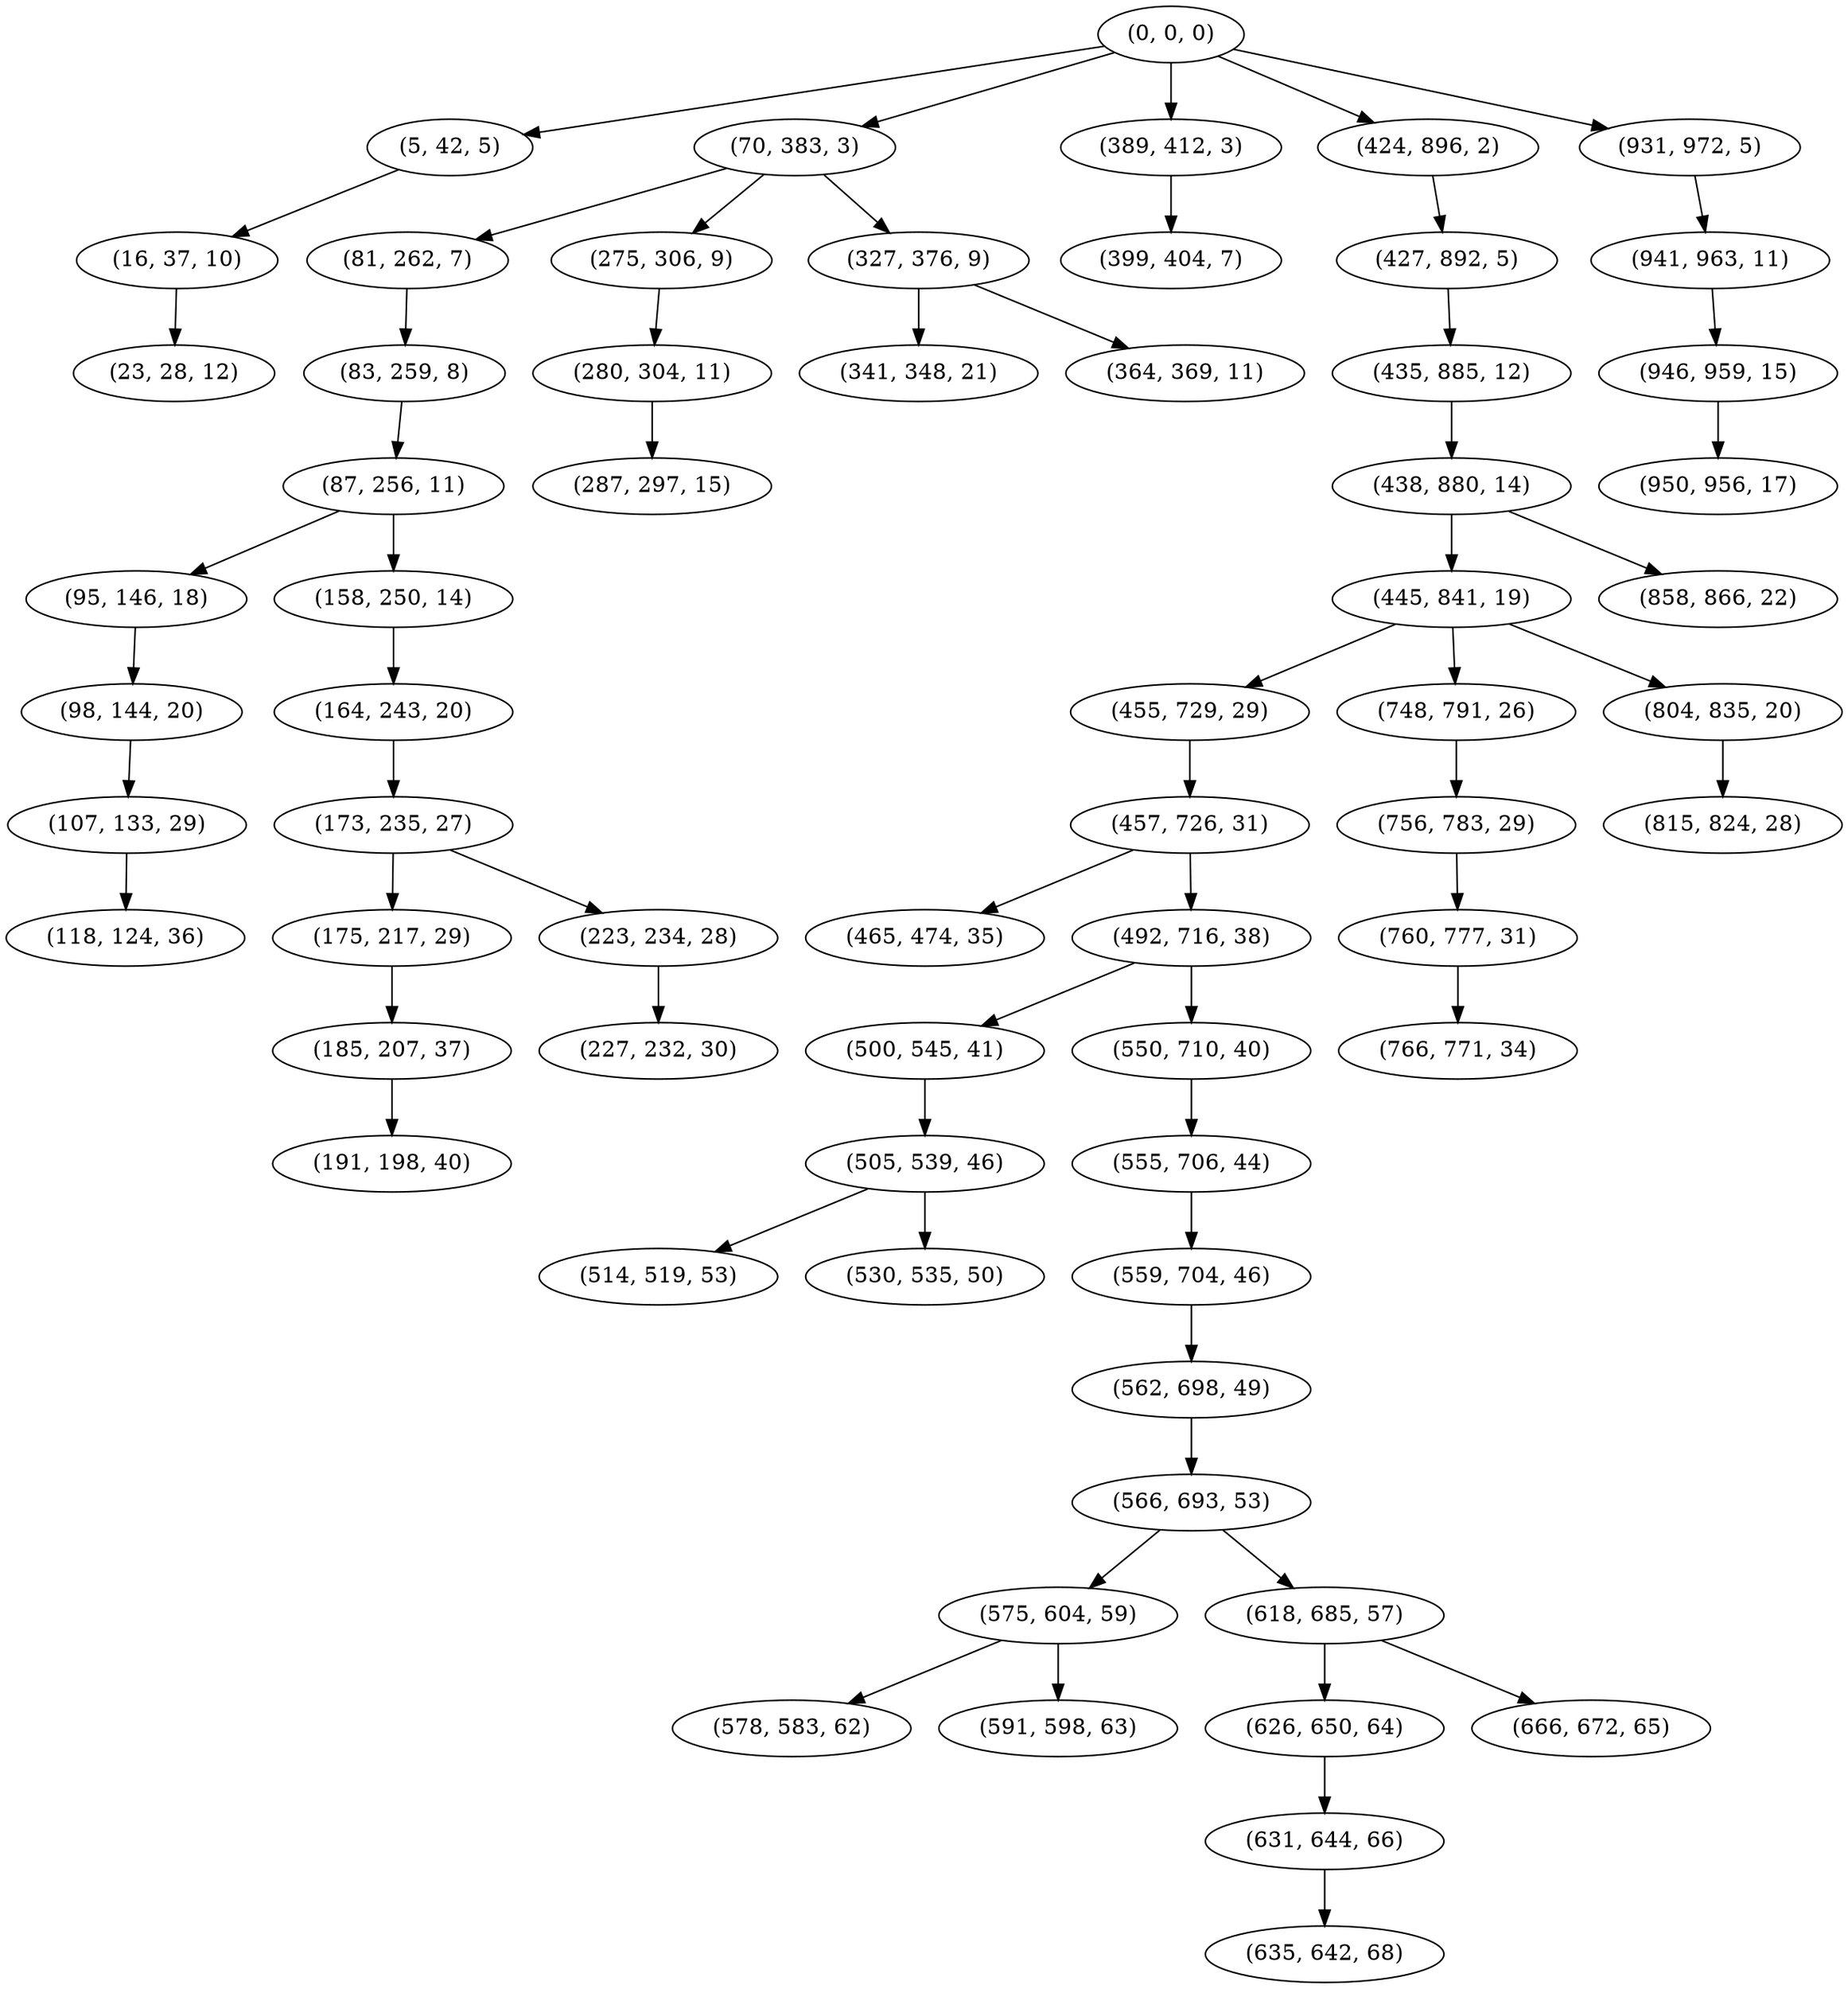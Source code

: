 digraph tree {
    "(0, 0, 0)";
    "(5, 42, 5)";
    "(16, 37, 10)";
    "(23, 28, 12)";
    "(70, 383, 3)";
    "(81, 262, 7)";
    "(83, 259, 8)";
    "(87, 256, 11)";
    "(95, 146, 18)";
    "(98, 144, 20)";
    "(107, 133, 29)";
    "(118, 124, 36)";
    "(158, 250, 14)";
    "(164, 243, 20)";
    "(173, 235, 27)";
    "(175, 217, 29)";
    "(185, 207, 37)";
    "(191, 198, 40)";
    "(223, 234, 28)";
    "(227, 232, 30)";
    "(275, 306, 9)";
    "(280, 304, 11)";
    "(287, 297, 15)";
    "(327, 376, 9)";
    "(341, 348, 21)";
    "(364, 369, 11)";
    "(389, 412, 3)";
    "(399, 404, 7)";
    "(424, 896, 2)";
    "(427, 892, 5)";
    "(435, 885, 12)";
    "(438, 880, 14)";
    "(445, 841, 19)";
    "(455, 729, 29)";
    "(457, 726, 31)";
    "(465, 474, 35)";
    "(492, 716, 38)";
    "(500, 545, 41)";
    "(505, 539, 46)";
    "(514, 519, 53)";
    "(530, 535, 50)";
    "(550, 710, 40)";
    "(555, 706, 44)";
    "(559, 704, 46)";
    "(562, 698, 49)";
    "(566, 693, 53)";
    "(575, 604, 59)";
    "(578, 583, 62)";
    "(591, 598, 63)";
    "(618, 685, 57)";
    "(626, 650, 64)";
    "(631, 644, 66)";
    "(635, 642, 68)";
    "(666, 672, 65)";
    "(748, 791, 26)";
    "(756, 783, 29)";
    "(760, 777, 31)";
    "(766, 771, 34)";
    "(804, 835, 20)";
    "(815, 824, 28)";
    "(858, 866, 22)";
    "(931, 972, 5)";
    "(941, 963, 11)";
    "(946, 959, 15)";
    "(950, 956, 17)";
    "(0, 0, 0)" -> "(5, 42, 5)";
    "(0, 0, 0)" -> "(70, 383, 3)";
    "(0, 0, 0)" -> "(389, 412, 3)";
    "(0, 0, 0)" -> "(424, 896, 2)";
    "(0, 0, 0)" -> "(931, 972, 5)";
    "(5, 42, 5)" -> "(16, 37, 10)";
    "(16, 37, 10)" -> "(23, 28, 12)";
    "(70, 383, 3)" -> "(81, 262, 7)";
    "(70, 383, 3)" -> "(275, 306, 9)";
    "(70, 383, 3)" -> "(327, 376, 9)";
    "(81, 262, 7)" -> "(83, 259, 8)";
    "(83, 259, 8)" -> "(87, 256, 11)";
    "(87, 256, 11)" -> "(95, 146, 18)";
    "(87, 256, 11)" -> "(158, 250, 14)";
    "(95, 146, 18)" -> "(98, 144, 20)";
    "(98, 144, 20)" -> "(107, 133, 29)";
    "(107, 133, 29)" -> "(118, 124, 36)";
    "(158, 250, 14)" -> "(164, 243, 20)";
    "(164, 243, 20)" -> "(173, 235, 27)";
    "(173, 235, 27)" -> "(175, 217, 29)";
    "(173, 235, 27)" -> "(223, 234, 28)";
    "(175, 217, 29)" -> "(185, 207, 37)";
    "(185, 207, 37)" -> "(191, 198, 40)";
    "(223, 234, 28)" -> "(227, 232, 30)";
    "(275, 306, 9)" -> "(280, 304, 11)";
    "(280, 304, 11)" -> "(287, 297, 15)";
    "(327, 376, 9)" -> "(341, 348, 21)";
    "(327, 376, 9)" -> "(364, 369, 11)";
    "(389, 412, 3)" -> "(399, 404, 7)";
    "(424, 896, 2)" -> "(427, 892, 5)";
    "(427, 892, 5)" -> "(435, 885, 12)";
    "(435, 885, 12)" -> "(438, 880, 14)";
    "(438, 880, 14)" -> "(445, 841, 19)";
    "(438, 880, 14)" -> "(858, 866, 22)";
    "(445, 841, 19)" -> "(455, 729, 29)";
    "(445, 841, 19)" -> "(748, 791, 26)";
    "(445, 841, 19)" -> "(804, 835, 20)";
    "(455, 729, 29)" -> "(457, 726, 31)";
    "(457, 726, 31)" -> "(465, 474, 35)";
    "(457, 726, 31)" -> "(492, 716, 38)";
    "(492, 716, 38)" -> "(500, 545, 41)";
    "(492, 716, 38)" -> "(550, 710, 40)";
    "(500, 545, 41)" -> "(505, 539, 46)";
    "(505, 539, 46)" -> "(514, 519, 53)";
    "(505, 539, 46)" -> "(530, 535, 50)";
    "(550, 710, 40)" -> "(555, 706, 44)";
    "(555, 706, 44)" -> "(559, 704, 46)";
    "(559, 704, 46)" -> "(562, 698, 49)";
    "(562, 698, 49)" -> "(566, 693, 53)";
    "(566, 693, 53)" -> "(575, 604, 59)";
    "(566, 693, 53)" -> "(618, 685, 57)";
    "(575, 604, 59)" -> "(578, 583, 62)";
    "(575, 604, 59)" -> "(591, 598, 63)";
    "(618, 685, 57)" -> "(626, 650, 64)";
    "(618, 685, 57)" -> "(666, 672, 65)";
    "(626, 650, 64)" -> "(631, 644, 66)";
    "(631, 644, 66)" -> "(635, 642, 68)";
    "(748, 791, 26)" -> "(756, 783, 29)";
    "(756, 783, 29)" -> "(760, 777, 31)";
    "(760, 777, 31)" -> "(766, 771, 34)";
    "(804, 835, 20)" -> "(815, 824, 28)";
    "(931, 972, 5)" -> "(941, 963, 11)";
    "(941, 963, 11)" -> "(946, 959, 15)";
    "(946, 959, 15)" -> "(950, 956, 17)";
}
